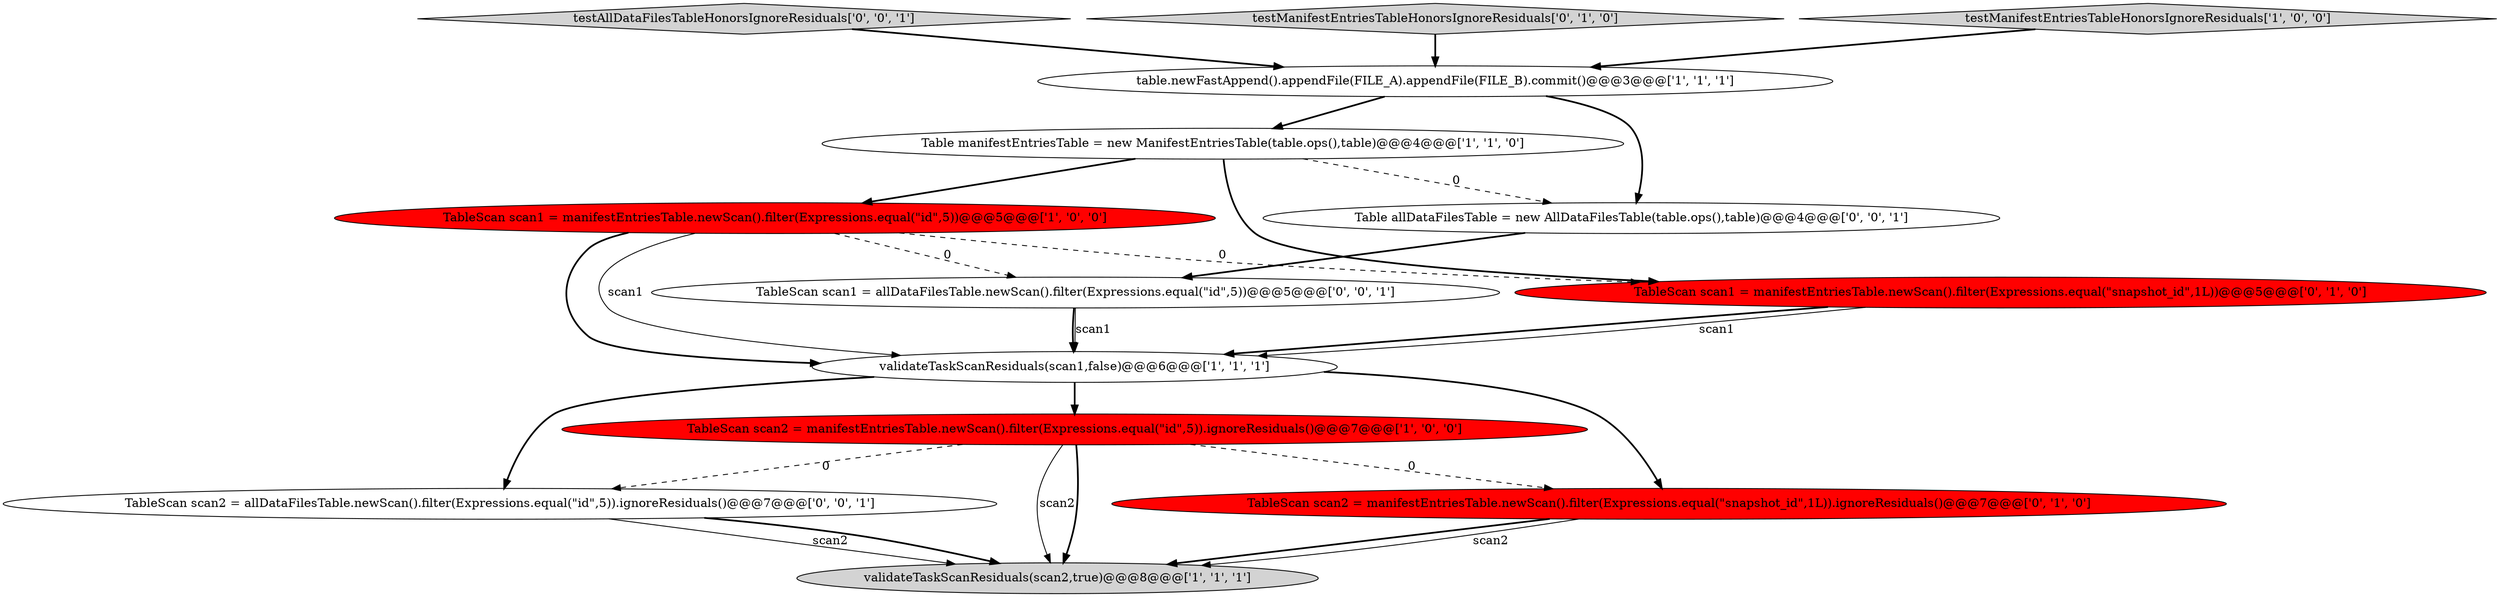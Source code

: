 digraph {
5 [style = filled, label = "validateTaskScanResiduals(scan1,false)@@@6@@@['1', '1', '1']", fillcolor = white, shape = ellipse image = "AAA0AAABBB1BBB"];
4 [style = filled, label = "validateTaskScanResiduals(scan2,true)@@@8@@@['1', '1', '1']", fillcolor = lightgray, shape = ellipse image = "AAA0AAABBB1BBB"];
11 [style = filled, label = "TableScan scan1 = allDataFilesTable.newScan().filter(Expressions.equal(\"id\",5))@@@5@@@['0', '0', '1']", fillcolor = white, shape = ellipse image = "AAA0AAABBB3BBB"];
10 [style = filled, label = "testAllDataFilesTableHonorsIgnoreResiduals['0', '0', '1']", fillcolor = lightgray, shape = diamond image = "AAA0AAABBB3BBB"];
13 [style = filled, label = "TableScan scan2 = allDataFilesTable.newScan().filter(Expressions.equal(\"id\",5)).ignoreResiduals()@@@7@@@['0', '0', '1']", fillcolor = white, shape = ellipse image = "AAA0AAABBB3BBB"];
8 [style = filled, label = "testManifestEntriesTableHonorsIgnoreResiduals['0', '1', '0']", fillcolor = lightgray, shape = diamond image = "AAA0AAABBB2BBB"];
1 [style = filled, label = "Table manifestEntriesTable = new ManifestEntriesTable(table.ops(),table)@@@4@@@['1', '1', '0']", fillcolor = white, shape = ellipse image = "AAA0AAABBB1BBB"];
2 [style = filled, label = "TableScan scan1 = manifestEntriesTable.newScan().filter(Expressions.equal(\"id\",5))@@@5@@@['1', '0', '0']", fillcolor = red, shape = ellipse image = "AAA1AAABBB1BBB"];
6 [style = filled, label = "TableScan scan2 = manifestEntriesTable.newScan().filter(Expressions.equal(\"id\",5)).ignoreResiduals()@@@7@@@['1', '0', '0']", fillcolor = red, shape = ellipse image = "AAA1AAABBB1BBB"];
7 [style = filled, label = "TableScan scan2 = manifestEntriesTable.newScan().filter(Expressions.equal(\"snapshot_id\",1L)).ignoreResiduals()@@@7@@@['0', '1', '0']", fillcolor = red, shape = ellipse image = "AAA1AAABBB2BBB"];
9 [style = filled, label = "TableScan scan1 = manifestEntriesTable.newScan().filter(Expressions.equal(\"snapshot_id\",1L))@@@5@@@['0', '1', '0']", fillcolor = red, shape = ellipse image = "AAA1AAABBB2BBB"];
0 [style = filled, label = "table.newFastAppend().appendFile(FILE_A).appendFile(FILE_B).commit()@@@3@@@['1', '1', '1']", fillcolor = white, shape = ellipse image = "AAA0AAABBB1BBB"];
12 [style = filled, label = "Table allDataFilesTable = new AllDataFilesTable(table.ops(),table)@@@4@@@['0', '0', '1']", fillcolor = white, shape = ellipse image = "AAA0AAABBB3BBB"];
3 [style = filled, label = "testManifestEntriesTableHonorsIgnoreResiduals['1', '0', '0']", fillcolor = lightgray, shape = diamond image = "AAA0AAABBB1BBB"];
2->5 [style = bold, label=""];
6->7 [style = dashed, label="0"];
0->12 [style = bold, label=""];
12->11 [style = bold, label=""];
7->4 [style = bold, label=""];
1->9 [style = bold, label=""];
3->0 [style = bold, label=""];
7->4 [style = solid, label="scan2"];
8->0 [style = bold, label=""];
6->4 [style = solid, label="scan2"];
6->4 [style = bold, label=""];
11->5 [style = bold, label=""];
1->12 [style = dashed, label="0"];
6->13 [style = dashed, label="0"];
5->6 [style = bold, label=""];
2->9 [style = dashed, label="0"];
0->1 [style = bold, label=""];
5->13 [style = bold, label=""];
10->0 [style = bold, label=""];
9->5 [style = bold, label=""];
9->5 [style = solid, label="scan1"];
11->5 [style = solid, label="scan1"];
5->7 [style = bold, label=""];
2->11 [style = dashed, label="0"];
1->2 [style = bold, label=""];
13->4 [style = solid, label="scan2"];
2->5 [style = solid, label="scan1"];
13->4 [style = bold, label=""];
}
